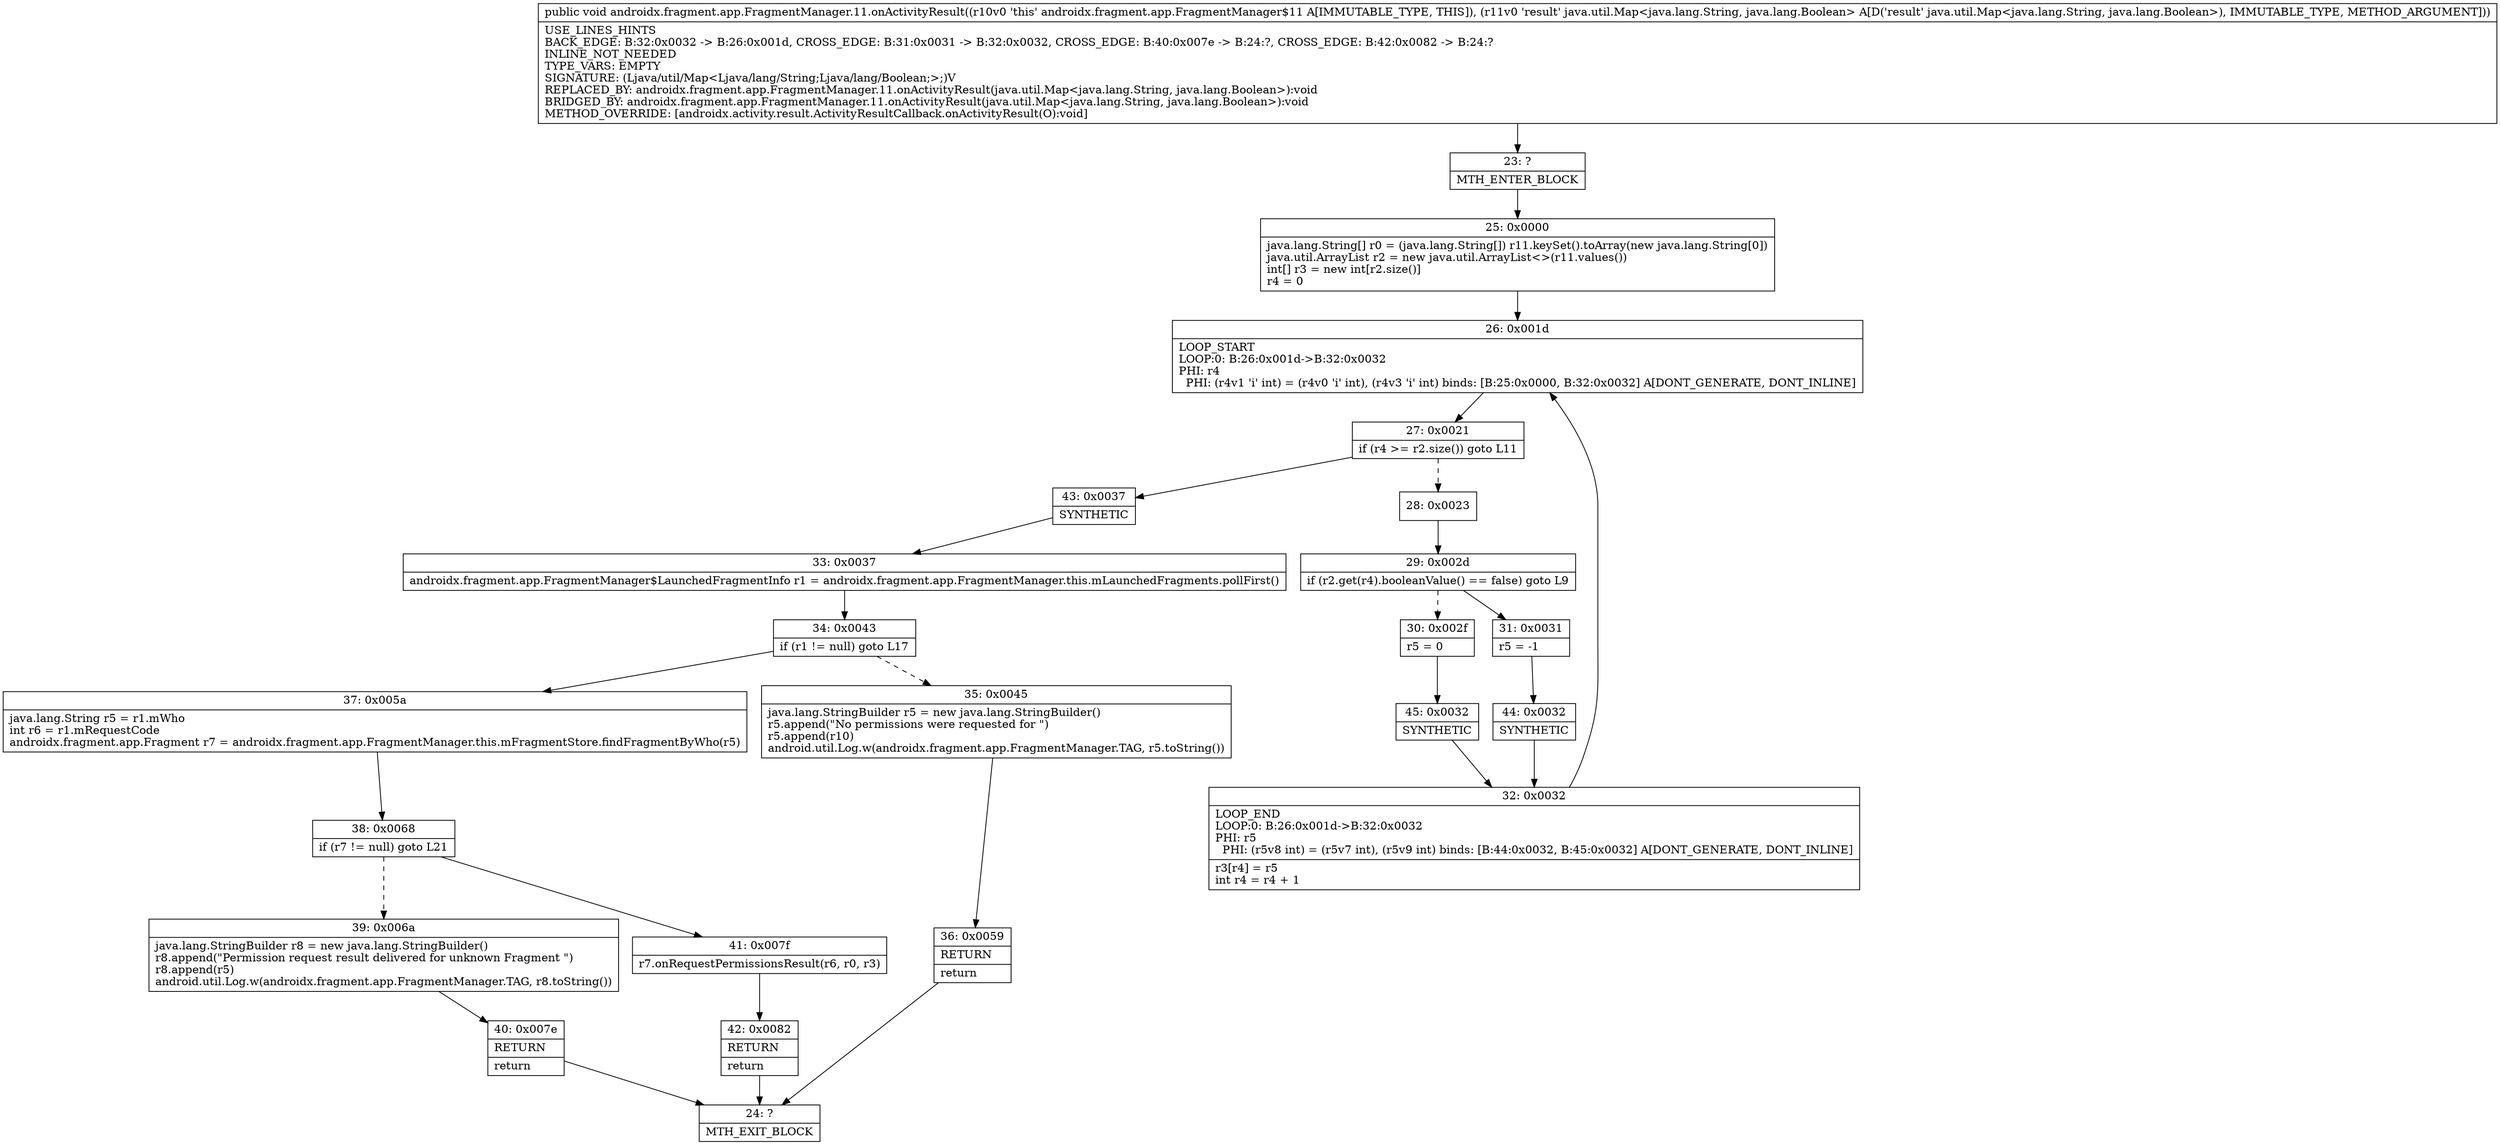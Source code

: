 digraph "CFG forandroidx.fragment.app.FragmentManager.11.onActivityResult(Ljava\/util\/Map;)V" {
Node_23 [shape=record,label="{23\:\ ?|MTH_ENTER_BLOCK\l}"];
Node_25 [shape=record,label="{25\:\ 0x0000|java.lang.String[] r0 = (java.lang.String[]) r11.keySet().toArray(new java.lang.String[0])\ljava.util.ArrayList r2 = new java.util.ArrayList\<\>(r11.values())\lint[] r3 = new int[r2.size()]\lr4 = 0\l}"];
Node_26 [shape=record,label="{26\:\ 0x001d|LOOP_START\lLOOP:0: B:26:0x001d\-\>B:32:0x0032\lPHI: r4 \l  PHI: (r4v1 'i' int) = (r4v0 'i' int), (r4v3 'i' int) binds: [B:25:0x0000, B:32:0x0032] A[DONT_GENERATE, DONT_INLINE]\l}"];
Node_27 [shape=record,label="{27\:\ 0x0021|if (r4 \>= r2.size()) goto L11\l}"];
Node_28 [shape=record,label="{28\:\ 0x0023}"];
Node_29 [shape=record,label="{29\:\ 0x002d|if (r2.get(r4).booleanValue() == false) goto L9\l}"];
Node_30 [shape=record,label="{30\:\ 0x002f|r5 = 0\l}"];
Node_45 [shape=record,label="{45\:\ 0x0032|SYNTHETIC\l}"];
Node_32 [shape=record,label="{32\:\ 0x0032|LOOP_END\lLOOP:0: B:26:0x001d\-\>B:32:0x0032\lPHI: r5 \l  PHI: (r5v8 int) = (r5v7 int), (r5v9 int) binds: [B:44:0x0032, B:45:0x0032] A[DONT_GENERATE, DONT_INLINE]\l|r3[r4] = r5\lint r4 = r4 + 1\l}"];
Node_31 [shape=record,label="{31\:\ 0x0031|r5 = \-1\l}"];
Node_44 [shape=record,label="{44\:\ 0x0032|SYNTHETIC\l}"];
Node_43 [shape=record,label="{43\:\ 0x0037|SYNTHETIC\l}"];
Node_33 [shape=record,label="{33\:\ 0x0037|androidx.fragment.app.FragmentManager$LaunchedFragmentInfo r1 = androidx.fragment.app.FragmentManager.this.mLaunchedFragments.pollFirst()\l}"];
Node_34 [shape=record,label="{34\:\ 0x0043|if (r1 != null) goto L17\l}"];
Node_35 [shape=record,label="{35\:\ 0x0045|java.lang.StringBuilder r5 = new java.lang.StringBuilder()\lr5.append(\"No permissions were requested for \")\lr5.append(r10)\landroid.util.Log.w(androidx.fragment.app.FragmentManager.TAG, r5.toString())\l}"];
Node_36 [shape=record,label="{36\:\ 0x0059|RETURN\l|return\l}"];
Node_24 [shape=record,label="{24\:\ ?|MTH_EXIT_BLOCK\l}"];
Node_37 [shape=record,label="{37\:\ 0x005a|java.lang.String r5 = r1.mWho\lint r6 = r1.mRequestCode\landroidx.fragment.app.Fragment r7 = androidx.fragment.app.FragmentManager.this.mFragmentStore.findFragmentByWho(r5)\l}"];
Node_38 [shape=record,label="{38\:\ 0x0068|if (r7 != null) goto L21\l}"];
Node_39 [shape=record,label="{39\:\ 0x006a|java.lang.StringBuilder r8 = new java.lang.StringBuilder()\lr8.append(\"Permission request result delivered for unknown Fragment \")\lr8.append(r5)\landroid.util.Log.w(androidx.fragment.app.FragmentManager.TAG, r8.toString())\l}"];
Node_40 [shape=record,label="{40\:\ 0x007e|RETURN\l|return\l}"];
Node_41 [shape=record,label="{41\:\ 0x007f|r7.onRequestPermissionsResult(r6, r0, r3)\l}"];
Node_42 [shape=record,label="{42\:\ 0x0082|RETURN\l|return\l}"];
MethodNode[shape=record,label="{public void androidx.fragment.app.FragmentManager.11.onActivityResult((r10v0 'this' androidx.fragment.app.FragmentManager$11 A[IMMUTABLE_TYPE, THIS]), (r11v0 'result' java.util.Map\<java.lang.String, java.lang.Boolean\> A[D('result' java.util.Map\<java.lang.String, java.lang.Boolean\>), IMMUTABLE_TYPE, METHOD_ARGUMENT]))  | USE_LINES_HINTS\lBACK_EDGE: B:32:0x0032 \-\> B:26:0x001d, CROSS_EDGE: B:31:0x0031 \-\> B:32:0x0032, CROSS_EDGE: B:40:0x007e \-\> B:24:?, CROSS_EDGE: B:42:0x0082 \-\> B:24:?\lINLINE_NOT_NEEDED\lTYPE_VARS: EMPTY\lSIGNATURE: (Ljava\/util\/Map\<Ljava\/lang\/String;Ljava\/lang\/Boolean;\>;)V\lREPLACED_BY: androidx.fragment.app.FragmentManager.11.onActivityResult(java.util.Map\<java.lang.String, java.lang.Boolean\>):void\lBRIDGED_BY: androidx.fragment.app.FragmentManager.11.onActivityResult(java.util.Map\<java.lang.String, java.lang.Boolean\>):void\lMETHOD_OVERRIDE: [androidx.activity.result.ActivityResultCallback.onActivityResult(O):void]\l}"];
MethodNode -> Node_23;Node_23 -> Node_25;
Node_25 -> Node_26;
Node_26 -> Node_27;
Node_27 -> Node_28[style=dashed];
Node_27 -> Node_43;
Node_28 -> Node_29;
Node_29 -> Node_30[style=dashed];
Node_29 -> Node_31;
Node_30 -> Node_45;
Node_45 -> Node_32;
Node_32 -> Node_26;
Node_31 -> Node_44;
Node_44 -> Node_32;
Node_43 -> Node_33;
Node_33 -> Node_34;
Node_34 -> Node_35[style=dashed];
Node_34 -> Node_37;
Node_35 -> Node_36;
Node_36 -> Node_24;
Node_37 -> Node_38;
Node_38 -> Node_39[style=dashed];
Node_38 -> Node_41;
Node_39 -> Node_40;
Node_40 -> Node_24;
Node_41 -> Node_42;
Node_42 -> Node_24;
}

